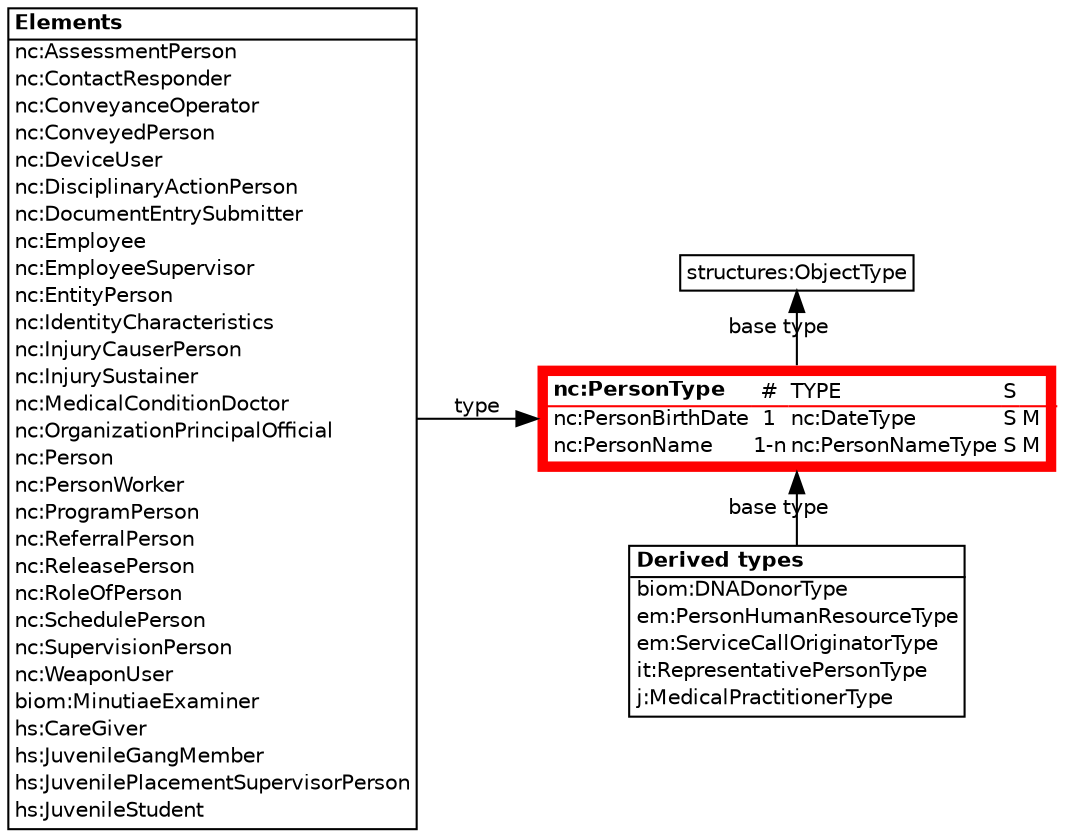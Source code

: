 digraph diagram {
  edge [fontname = "Helvetica", fontsize = 10, dir = forward];
  node [fontname = "Helvetica", fontsize = 10, width = 0, height = 0];
  rankdir=LR;

  node [shape=plain];
  "nc:PersonType" [label = <
    <TABLE BORDER="5" COLOR="red" CELLBORDER="0" CELLPADDING="0">
      <TR>
        <TD ALIGN="LEFT"><B>nc:PersonType</B></TD>
        <TD>#</TD>
        <TD ALIGN="LEFT">TYPE</TD>
        <TD HREF="https://tools.niem.gov/niemtools/ssgt/SSGT-GetType.iepd?typeKey=nz-6y" TARGET="SSGT" TITLE="on the NIEM SSGT">S</TD>
        <TD></TD>
      </TR>
      <HR/>
      <TR>
        <TD ALIGN="LEFT" HREF="../../nc/PersonBirthDate" TARGET="_top" TITLE="A date a person was born."
          >nc:PersonBirthDate</TD>
        <TD>1</TD>
        <TD PORT="hello" ALIGN="LEFT" HREF="../../nc/DateType" TARGET="_top" TITLE="A data type for a calendar date.">nc:DateType</TD>
        <TD HREF="https://tools.niem.gov/niemtools/ssgt/SSGT-GetProperty.iepd?propertyKey=nz-11r" TARGET="SSGT">S</TD>
        <TD HREF="https://beta.movement.niem.gov/#/details?entityID=nc:PersonBirthDate" TARGET="Movement">M</TD>
      </TR>
      <TR>
        <TD ALIGN="LEFT" HREF="../../nc/PersonName">nc:PersonName</TD>
        <TD>1-n</TD>
        <TD ALIGN="LEFT" HREF="../../nc/PersonNameType">nc:PersonNameType</TD>
        <TD HREF="https://tools.niem.gov/niemtools/ssgt/SSGT-GetProperty.iepd?propertyKey=nz-158" TARGET="SSGT">S</TD>
        <TD HREF="https://beta.movement.niem.gov/#/details?entityID=nc:PersonName" TARGET="Movement">M</TD>
      </TR>
    </TABLE>
  >];

elements_of_type [label=<
  <TABLE BORDER="1" CELLBORDER="0" CELLPADDING="0">
    <TR>
      <TD ALIGN="LEFT"><B>Elements</B></TD>
    </TR>
    <HR/>
    <TR>
      <TD ALIGN="LEFT">nc:AssessmentPerson</TD>
    </TR>
    <TR>
      <TD ALIGN="LEFT">nc:ContactResponder</TD>
    </TR>
    <TR>
      <TD ALIGN="LEFT">nc:ConveyanceOperator</TD>
    </TR>
    <TR>
      <TD ALIGN="LEFT">nc:ConveyedPerson</TD>
    </TR>
    <TR>
      <TD ALIGN="LEFT">nc:DeviceUser</TD>
    </TR>
    <TR>
      <TD ALIGN="LEFT">nc:DisciplinaryActionPerson</TD>
    </TR>
    <TR>
      <TD ALIGN="LEFT">nc:DocumentEntrySubmitter</TD>
    </TR>
    <TR>
      <TD ALIGN="LEFT">nc:Employee</TD>
    </TR>
    <TR>
      <TD ALIGN="LEFT">nc:EmployeeSupervisor</TD>
    </TR>
    <TR>
      <TD ALIGN="LEFT">nc:EntityPerson</TD>
    </TR>
    <TR>
      <TD ALIGN="LEFT">nc:IdentityCharacteristics</TD>
    </TR>
    <TR>
      <TD ALIGN="LEFT">nc:InjuryCauserPerson</TD>
    </TR>
    <TR>
      <TD ALIGN="LEFT">nc:InjurySustainer</TD>
    </TR>
    <TR>
      <TD ALIGN="LEFT">nc:MedicalConditionDoctor</TD>
    </TR>
    <TR>
      <TD ALIGN="LEFT">nc:OrganizationPrincipalOfficial</TD>
    </TR>
    <TR>
      <TD ALIGN="LEFT">nc:Person</TD>
    </TR>
    <TR>
      <TD ALIGN="LEFT">nc:PersonWorker</TD>
    </TR>
    <TR>
      <TD ALIGN="LEFT">nc:ProgramPerson</TD>
    </TR>
    <TR>
      <TD ALIGN="LEFT">nc:ReferralPerson</TD>
    </TR>
    <TR>
      <TD ALIGN="LEFT">nc:ReleasePerson</TD>
    </TR>
    <TR>
      <TD ALIGN="LEFT">nc:RoleOfPerson</TD>
    </TR>
    <TR>
      <TD ALIGN="LEFT">nc:SchedulePerson</TD>
    </TR>
    <TR>
      <TD ALIGN="LEFT">nc:SupervisionPerson</TD>
    </TR>
    <TR>
      <TD ALIGN="LEFT">nc:WeaponUser</TD>
    </TR>
    <TR>
      <TD ALIGN="LEFT">biom:MinutiaeExaminer</TD>
    </TR>
    <TR>
      <TD ALIGN="LEFT">hs:CareGiver</TD>
    </TR>
    <TR>
      <TD ALIGN="LEFT">hs:JuvenileGangMember</TD>
    </TR>
    <TR>
      <TD ALIGN="LEFT">hs:JuvenilePlacementSupervisorPerson</TD>
    </TR>
    <TR>
      <TD ALIGN="LEFT">hs:JuvenileStudent</TD>
    </TR>
  </TABLE>
>];

derived_types [label=<
  <TABLE BORDER="1" CELLBORDER="0" CELLPADDING="0">
    <TR>
      <TD ALIGN="LEFT"><B>Derived types</B></TD>
    </TR>
    <HR/>
    <TR>
      <TD ALIGN="LEFT">biom:DNADonorType</TD>
    </TR>
    <TR>
      <TD ALIGN="LEFT">em:PersonHumanResourceType</TD>
    </TR>
    <TR>
      <TD ALIGN="LEFT">em:ServiceCallOriginatorType</TD>
    </TR>
    <TR>
      <TD ALIGN="LEFT">it:RepresentativePersonType</TD>
    </TR>
    <TR>
      <TD ALIGN="LEFT">j:MedicalPractitionerType</TD>
    </TR>
  </TABLE>
>];

"structures:ObjectType" [label=<
  <TABLE BORDER="1" CELLBORDER="0" CELLPADDING="0">
    <TR>
      <TD>structures:ObjectType</TD>
    </TR>
  </TABLE>
>];

{ rank = same;
  "structures:ObjectType";
  "nc:PersonType";
  derived_types;
}

"structures:ObjectType" -> "nc:PersonType" [dir = back, label="base type"];

"nc:PersonType" -> derived_types [dir = back, label = "base type"];

elements_of_type -> "nc:PersonType" [label="type"];

}
